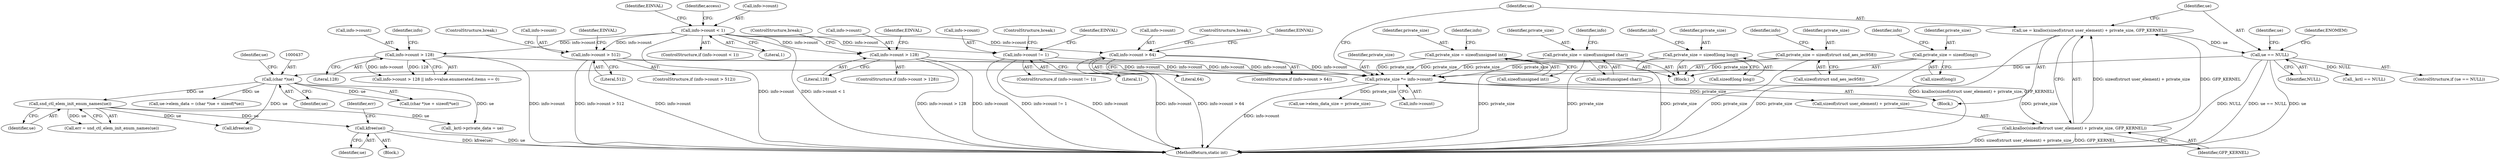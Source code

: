digraph "0_linux_07f4d9d74a04aa7c72c5dae0ef97565f28f17b92@API" {
"1000465" [label="(Call,kfree(ue))"];
"1000458" [label="(Call,snd_ctl_elem_init_enum_names(ue))"];
"1000436" [label="(Call,(char *)ue)"];
"1000407" [label="(Call,ue == NULL)"];
"1000398" [label="(Call,ue = kzalloc(sizeof(struct user_element) + private_size, GFP_KERNEL))"];
"1000400" [label="(Call,kzalloc(sizeof(struct user_element) + private_size, GFP_KERNEL))"];
"1000393" [label="(Call,private_size *= info->count)"];
"1000325" [label="(Call,info->count > 64)"];
"1000131" [label="(Call,info->count < 1)"];
"1000310" [label="(Call,info->count > 128)"];
"1000341" [label="(Call,info->count > 128)"];
"1000365" [label="(Call,info->count > 512)"];
"1000380" [label="(Call,info->count != 1)"];
"1000375" [label="(Call,private_size = sizeof(struct snd_aes_iec958))"];
"1000335" [label="(Call,private_size = sizeof(unsigned int))"];
"1000360" [label="(Call,private_size = sizeof(unsigned char))"];
"1000305" [label="(Call,private_size = sizeof(long))"];
"1000320" [label="(Call,private_size = sizeof(long long))"];
"1000350" [label="(Identifier,info)"];
"1000441" [label="(Identifier,ue)"];
"1000305" [label="(Call,private_size = sizeof(long))"];
"1000407" [label="(Call,ue == NULL)"];
"1000362" [label="(Call,sizeof(unsigned char))"];
"1000466" [label="(Identifier,ue)"];
"1000140" [label="(Identifier,access)"];
"1000431" [label="(Call,ue->elem_data = (char *)ue + sizeof(*ue))"];
"1000458" [label="(Call,snd_ctl_elem_init_enum_names(ue))"];
"1000312" [label="(Identifier,info)"];
"1000382" [label="(Identifier,info)"];
"1000372" [label="(Identifier,EINVAL)"];
"1000415" [label="(Identifier,ue)"];
"1000361" [label="(Identifier,private_size)"];
"1000376" [label="(Identifier,private_size)"];
"1000481" [label="(Call,_kctl == NULL)"];
"1000336" [label="(Identifier,private_size)"];
"1000387" [label="(Identifier,EINVAL)"];
"1000343" [label="(Identifier,info)"];
"1000393" [label="(Call,private_size *= info->count)"];
"1000325" [label="(Call,info->count > 64)"];
"1000326" [label="(Call,info->count)"];
"1000442" [label="(Call,ue->elem_data_size = private_size)"];
"1000412" [label="(Identifier,ENOMEM)"];
"1000333" [label="(ControlStructure,break;)"];
"1000379" [label="(ControlStructure,if (info->count != 1))"];
"1000360" [label="(Call,private_size = sizeof(unsigned char))"];
"1000364" [label="(ControlStructure,if (info->count > 512))"];
"1000309" [label="(ControlStructure,if (info->count > 128))"];
"1000345" [label="(Literal,128)"];
"1000131" [label="(Call,info->count < 1)"];
"1000494" [label="(Call,_kctl->private_data = ue)"];
"1000465" [label="(Call,kfree(ue))"];
"1000135" [label="(Literal,1)"];
"1000398" [label="(Call,ue = kzalloc(sizeof(struct user_element) + private_size, GFP_KERNEL))"];
"1000340" [label="(Call,info->count > 128 || info->value.enumerated.items == 0)"];
"1000317" [label="(Identifier,EINVAL)"];
"1000373" [label="(ControlStructure,break;)"];
"1000399" [label="(Identifier,ue)"];
"1000104" [label="(Block,)"];
"1000337" [label="(Call,sizeof(unsigned int))"];
"1000332" [label="(Identifier,EINVAL)"];
"1000546" [label="(MethodReturn,static int)"];
"1000324" [label="(ControlStructure,if (info->count > 64))"];
"1000381" [label="(Call,info->count)"];
"1000314" [label="(Literal,128)"];
"1000365" [label="(Call,info->count > 512)"];
"1000406" [label="(ControlStructure,if (ue == NULL))"];
"1000307" [label="(Call,sizeof(long))"];
"1000384" [label="(Literal,1)"];
"1000375" [label="(Call,private_size = sizeof(struct snd_aes_iec958))"];
"1000342" [label="(Call,info->count)"];
"1000401" [label="(Call,sizeof(struct user_element) + private_size)"];
"1000405" [label="(Identifier,GFP_KERNEL)"];
"1000380" [label="(Call,info->count != 1)"];
"1000377" [label="(Call,sizeof(struct snd_aes_iec958))"];
"1000130" [label="(ControlStructure,if (info->count < 1))"];
"1000468" [label="(Identifier,err)"];
"1000436" [label="(Call,(char *)ue)"];
"1000438" [label="(Identifier,ue)"];
"1000335" [label="(Call,private_size = sizeof(unsigned int))"];
"1000400" [label="(Call,kzalloc(sizeof(struct user_element) + private_size, GFP_KERNEL))"];
"1000456" [label="(Call,err = snd_ctl_elem_init_enum_names(ue))"];
"1000394" [label="(Identifier,private_size)"];
"1000327" [label="(Identifier,info)"];
"1000341" [label="(Call,info->count > 128)"];
"1000132" [label="(Call,info->count)"];
"1000395" [label="(Call,info->count)"];
"1000322" [label="(Call,sizeof(long long))"];
"1000408" [label="(Identifier,ue)"];
"1000321" [label="(Identifier,private_size)"];
"1000409" [label="(Identifier,NULL)"];
"1000318" [label="(ControlStructure,break;)"];
"1000367" [label="(Identifier,info)"];
"1000489" [label="(Call,kfree(ue))"];
"1000311" [label="(Call,info->count)"];
"1000369" [label="(Literal,512)"];
"1000310" [label="(Call,info->count > 128)"];
"1000464" [label="(Block,)"];
"1000302" [label="(Block,)"];
"1000138" [label="(Identifier,EINVAL)"];
"1000435" [label="(Call,(char *)ue + sizeof(*ue))"];
"1000388" [label="(ControlStructure,break;)"];
"1000306" [label="(Identifier,private_size)"];
"1000329" [label="(Literal,64)"];
"1000320" [label="(Call,private_size = sizeof(long long))"];
"1000459" [label="(Identifier,ue)"];
"1000366" [label="(Call,info->count)"];
"1000465" -> "1000464"  [label="AST: "];
"1000465" -> "1000466"  [label="CFG: "];
"1000466" -> "1000465"  [label="AST: "];
"1000468" -> "1000465"  [label="CFG: "];
"1000465" -> "1000546"  [label="DDG: kfree(ue)"];
"1000465" -> "1000546"  [label="DDG: ue"];
"1000458" -> "1000465"  [label="DDG: ue"];
"1000458" -> "1000456"  [label="AST: "];
"1000458" -> "1000459"  [label="CFG: "];
"1000459" -> "1000458"  [label="AST: "];
"1000456" -> "1000458"  [label="CFG: "];
"1000458" -> "1000456"  [label="DDG: ue"];
"1000436" -> "1000458"  [label="DDG: ue"];
"1000458" -> "1000489"  [label="DDG: ue"];
"1000458" -> "1000494"  [label="DDG: ue"];
"1000436" -> "1000435"  [label="AST: "];
"1000436" -> "1000438"  [label="CFG: "];
"1000437" -> "1000436"  [label="AST: "];
"1000438" -> "1000436"  [label="AST: "];
"1000441" -> "1000436"  [label="CFG: "];
"1000436" -> "1000431"  [label="DDG: ue"];
"1000436" -> "1000435"  [label="DDG: ue"];
"1000407" -> "1000436"  [label="DDG: ue"];
"1000436" -> "1000489"  [label="DDG: ue"];
"1000436" -> "1000494"  [label="DDG: ue"];
"1000407" -> "1000406"  [label="AST: "];
"1000407" -> "1000409"  [label="CFG: "];
"1000408" -> "1000407"  [label="AST: "];
"1000409" -> "1000407"  [label="AST: "];
"1000412" -> "1000407"  [label="CFG: "];
"1000415" -> "1000407"  [label="CFG: "];
"1000407" -> "1000546"  [label="DDG: NULL"];
"1000407" -> "1000546"  [label="DDG: ue == NULL"];
"1000407" -> "1000546"  [label="DDG: ue"];
"1000398" -> "1000407"  [label="DDG: ue"];
"1000407" -> "1000481"  [label="DDG: NULL"];
"1000398" -> "1000104"  [label="AST: "];
"1000398" -> "1000400"  [label="CFG: "];
"1000399" -> "1000398"  [label="AST: "];
"1000400" -> "1000398"  [label="AST: "];
"1000408" -> "1000398"  [label="CFG: "];
"1000398" -> "1000546"  [label="DDG: kzalloc(sizeof(struct user_element) + private_size, GFP_KERNEL)"];
"1000400" -> "1000398"  [label="DDG: sizeof(struct user_element) + private_size"];
"1000400" -> "1000398"  [label="DDG: GFP_KERNEL"];
"1000400" -> "1000405"  [label="CFG: "];
"1000401" -> "1000400"  [label="AST: "];
"1000405" -> "1000400"  [label="AST: "];
"1000400" -> "1000546"  [label="DDG: GFP_KERNEL"];
"1000400" -> "1000546"  [label="DDG: sizeof(struct user_element) + private_size"];
"1000393" -> "1000400"  [label="DDG: private_size"];
"1000393" -> "1000104"  [label="AST: "];
"1000393" -> "1000395"  [label="CFG: "];
"1000394" -> "1000393"  [label="AST: "];
"1000395" -> "1000393"  [label="AST: "];
"1000399" -> "1000393"  [label="CFG: "];
"1000393" -> "1000546"  [label="DDG: info->count"];
"1000325" -> "1000393"  [label="DDG: info->count"];
"1000310" -> "1000393"  [label="DDG: info->count"];
"1000341" -> "1000393"  [label="DDG: info->count"];
"1000365" -> "1000393"  [label="DDG: info->count"];
"1000380" -> "1000393"  [label="DDG: info->count"];
"1000375" -> "1000393"  [label="DDG: private_size"];
"1000335" -> "1000393"  [label="DDG: private_size"];
"1000360" -> "1000393"  [label="DDG: private_size"];
"1000305" -> "1000393"  [label="DDG: private_size"];
"1000320" -> "1000393"  [label="DDG: private_size"];
"1000393" -> "1000401"  [label="DDG: private_size"];
"1000393" -> "1000442"  [label="DDG: private_size"];
"1000325" -> "1000324"  [label="AST: "];
"1000325" -> "1000329"  [label="CFG: "];
"1000326" -> "1000325"  [label="AST: "];
"1000329" -> "1000325"  [label="AST: "];
"1000332" -> "1000325"  [label="CFG: "];
"1000333" -> "1000325"  [label="CFG: "];
"1000325" -> "1000546"  [label="DDG: info->count"];
"1000325" -> "1000546"  [label="DDG: info->count > 64"];
"1000131" -> "1000325"  [label="DDG: info->count"];
"1000131" -> "1000130"  [label="AST: "];
"1000131" -> "1000135"  [label="CFG: "];
"1000132" -> "1000131"  [label="AST: "];
"1000135" -> "1000131"  [label="AST: "];
"1000138" -> "1000131"  [label="CFG: "];
"1000140" -> "1000131"  [label="CFG: "];
"1000131" -> "1000546"  [label="DDG: info->count"];
"1000131" -> "1000546"  [label="DDG: info->count < 1"];
"1000131" -> "1000310"  [label="DDG: info->count"];
"1000131" -> "1000341"  [label="DDG: info->count"];
"1000131" -> "1000365"  [label="DDG: info->count"];
"1000131" -> "1000380"  [label="DDG: info->count"];
"1000310" -> "1000309"  [label="AST: "];
"1000310" -> "1000314"  [label="CFG: "];
"1000311" -> "1000310"  [label="AST: "];
"1000314" -> "1000310"  [label="AST: "];
"1000317" -> "1000310"  [label="CFG: "];
"1000318" -> "1000310"  [label="CFG: "];
"1000310" -> "1000546"  [label="DDG: info->count > 128"];
"1000310" -> "1000546"  [label="DDG: info->count"];
"1000341" -> "1000340"  [label="AST: "];
"1000341" -> "1000345"  [label="CFG: "];
"1000342" -> "1000341"  [label="AST: "];
"1000345" -> "1000341"  [label="AST: "];
"1000350" -> "1000341"  [label="CFG: "];
"1000340" -> "1000341"  [label="CFG: "];
"1000341" -> "1000546"  [label="DDG: info->count"];
"1000341" -> "1000340"  [label="DDG: info->count"];
"1000341" -> "1000340"  [label="DDG: 128"];
"1000365" -> "1000364"  [label="AST: "];
"1000365" -> "1000369"  [label="CFG: "];
"1000366" -> "1000365"  [label="AST: "];
"1000369" -> "1000365"  [label="AST: "];
"1000372" -> "1000365"  [label="CFG: "];
"1000373" -> "1000365"  [label="CFG: "];
"1000365" -> "1000546"  [label="DDG: info->count > 512"];
"1000365" -> "1000546"  [label="DDG: info->count"];
"1000380" -> "1000379"  [label="AST: "];
"1000380" -> "1000384"  [label="CFG: "];
"1000381" -> "1000380"  [label="AST: "];
"1000384" -> "1000380"  [label="AST: "];
"1000387" -> "1000380"  [label="CFG: "];
"1000388" -> "1000380"  [label="CFG: "];
"1000380" -> "1000546"  [label="DDG: info->count != 1"];
"1000380" -> "1000546"  [label="DDG: info->count"];
"1000375" -> "1000302"  [label="AST: "];
"1000375" -> "1000377"  [label="CFG: "];
"1000376" -> "1000375"  [label="AST: "];
"1000377" -> "1000375"  [label="AST: "];
"1000382" -> "1000375"  [label="CFG: "];
"1000375" -> "1000546"  [label="DDG: private_size"];
"1000335" -> "1000302"  [label="AST: "];
"1000335" -> "1000337"  [label="CFG: "];
"1000336" -> "1000335"  [label="AST: "];
"1000337" -> "1000335"  [label="AST: "];
"1000343" -> "1000335"  [label="CFG: "];
"1000335" -> "1000546"  [label="DDG: private_size"];
"1000360" -> "1000302"  [label="AST: "];
"1000360" -> "1000362"  [label="CFG: "];
"1000361" -> "1000360"  [label="AST: "];
"1000362" -> "1000360"  [label="AST: "];
"1000367" -> "1000360"  [label="CFG: "];
"1000360" -> "1000546"  [label="DDG: private_size"];
"1000305" -> "1000302"  [label="AST: "];
"1000305" -> "1000307"  [label="CFG: "];
"1000306" -> "1000305"  [label="AST: "];
"1000307" -> "1000305"  [label="AST: "];
"1000312" -> "1000305"  [label="CFG: "];
"1000305" -> "1000546"  [label="DDG: private_size"];
"1000320" -> "1000302"  [label="AST: "];
"1000320" -> "1000322"  [label="CFG: "];
"1000321" -> "1000320"  [label="AST: "];
"1000322" -> "1000320"  [label="AST: "];
"1000327" -> "1000320"  [label="CFG: "];
"1000320" -> "1000546"  [label="DDG: private_size"];
}
